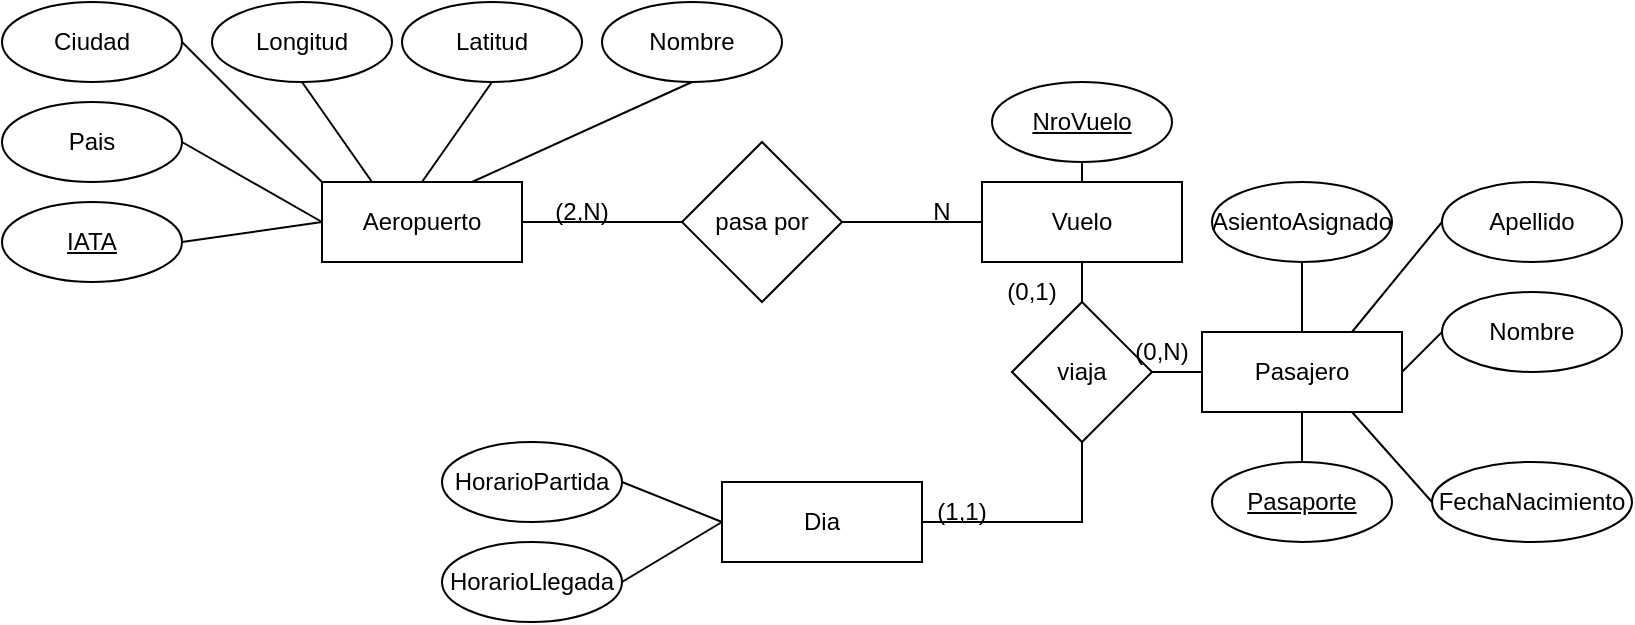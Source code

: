 <mxfile version="21.1.1" type="device">
  <diagram id="2yxtWrKxz-5E4r_zt_FN" name="Página-1">
    <mxGraphModel dx="1120" dy="452" grid="1" gridSize="10" guides="1" tooltips="1" connect="1" arrows="1" fold="1" page="1" pageScale="1" pageWidth="827" pageHeight="1169" math="0" shadow="0">
      <root>
        <mxCell id="0" />
        <mxCell id="1" parent="0" />
        <mxCell id="Pd76ru471Qob_ZB_S4VX-1" value="Aeropuerto" style="rounded=0;whiteSpace=wrap;html=1;" vertex="1" parent="1">
          <mxGeometry x="170" y="100" width="100" height="40" as="geometry" />
        </mxCell>
        <mxCell id="Pd76ru471Qob_ZB_S4VX-2" value="Pasajero" style="rounded=0;whiteSpace=wrap;html=1;" vertex="1" parent="1">
          <mxGeometry x="610" y="175" width="100" height="40" as="geometry" />
        </mxCell>
        <mxCell id="Pd76ru471Qob_ZB_S4VX-3" value="Vuelo" style="rounded=0;whiteSpace=wrap;html=1;" vertex="1" parent="1">
          <mxGeometry x="500" y="100" width="100" height="40" as="geometry" />
        </mxCell>
        <mxCell id="Pd76ru471Qob_ZB_S4VX-4" value="&lt;u&gt;IATA&lt;/u&gt;" style="ellipse;whiteSpace=wrap;html=1;strokeColor=default;fontFamily=Helvetica;fontSize=12;fontColor=default;fillColor=default;" vertex="1" parent="1">
          <mxGeometry x="10" y="110" width="90" height="40" as="geometry" />
        </mxCell>
        <mxCell id="Pd76ru471Qob_ZB_S4VX-6" value="Nombre" style="ellipse;whiteSpace=wrap;html=1;strokeColor=default;fontFamily=Helvetica;fontSize=12;fontColor=default;fillColor=default;" vertex="1" parent="1">
          <mxGeometry x="310" y="10" width="90" height="40" as="geometry" />
        </mxCell>
        <mxCell id="Pd76ru471Qob_ZB_S4VX-7" value="Latitud" style="ellipse;whiteSpace=wrap;html=1;strokeColor=default;fontFamily=Helvetica;fontSize=12;fontColor=default;fillColor=default;" vertex="1" parent="1">
          <mxGeometry x="210" y="10" width="90" height="40" as="geometry" />
        </mxCell>
        <mxCell id="Pd76ru471Qob_ZB_S4VX-8" value="Longitud" style="ellipse;whiteSpace=wrap;html=1;strokeColor=default;fontFamily=Helvetica;fontSize=12;fontColor=default;fillColor=default;" vertex="1" parent="1">
          <mxGeometry x="115" y="10" width="90" height="40" as="geometry" />
        </mxCell>
        <mxCell id="Pd76ru471Qob_ZB_S4VX-9" value="Ciudad" style="ellipse;whiteSpace=wrap;html=1;strokeColor=default;fontFamily=Helvetica;fontSize=12;fontColor=default;fillColor=default;" vertex="1" parent="1">
          <mxGeometry x="10" y="10" width="90" height="40" as="geometry" />
        </mxCell>
        <mxCell id="Pd76ru471Qob_ZB_S4VX-10" value="Pais" style="ellipse;whiteSpace=wrap;html=1;strokeColor=default;fontFamily=Helvetica;fontSize=12;fontColor=default;fillColor=default;" vertex="1" parent="1">
          <mxGeometry x="10" y="60" width="90" height="40" as="geometry" />
        </mxCell>
        <mxCell id="Pd76ru471Qob_ZB_S4VX-11" value="" style="endArrow=none;html=1;rounded=0;fontFamily=Helvetica;fontSize=12;fontColor=default;entryX=0;entryY=0.5;entryDx=0;entryDy=0;exitX=1;exitY=0.5;exitDx=0;exitDy=0;" edge="1" parent="1" source="Pd76ru471Qob_ZB_S4VX-4" target="Pd76ru471Qob_ZB_S4VX-1">
          <mxGeometry width="50" height="50" relative="1" as="geometry">
            <mxPoint x="390" y="240" as="sourcePoint" />
            <mxPoint x="435" y="240" as="targetPoint" />
          </mxGeometry>
        </mxCell>
        <mxCell id="Pd76ru471Qob_ZB_S4VX-12" value="" style="endArrow=none;html=1;rounded=0;fontFamily=Helvetica;fontSize=12;fontColor=default;entryX=0;entryY=0.5;entryDx=0;entryDy=0;exitX=1;exitY=0.5;exitDx=0;exitDy=0;" edge="1" parent="1" source="Pd76ru471Qob_ZB_S4VX-10" target="Pd76ru471Qob_ZB_S4VX-1">
          <mxGeometry width="50" height="50" relative="1" as="geometry">
            <mxPoint x="110" y="140" as="sourcePoint" />
            <mxPoint x="180" y="130" as="targetPoint" />
          </mxGeometry>
        </mxCell>
        <mxCell id="Pd76ru471Qob_ZB_S4VX-13" value="" style="endArrow=none;html=1;rounded=0;fontFamily=Helvetica;fontSize=12;fontColor=default;entryX=1;entryY=0.5;entryDx=0;entryDy=0;exitX=0;exitY=0;exitDx=0;exitDy=0;" edge="1" parent="1" source="Pd76ru471Qob_ZB_S4VX-1" target="Pd76ru471Qob_ZB_S4VX-9">
          <mxGeometry width="50" height="50" relative="1" as="geometry">
            <mxPoint x="120" y="150" as="sourcePoint" />
            <mxPoint x="190" y="140" as="targetPoint" />
          </mxGeometry>
        </mxCell>
        <mxCell id="Pd76ru471Qob_ZB_S4VX-14" value="" style="endArrow=none;html=1;rounded=0;fontFamily=Helvetica;fontSize=12;fontColor=default;entryX=0.25;entryY=0;entryDx=0;entryDy=0;exitX=0.5;exitY=1;exitDx=0;exitDy=0;" edge="1" parent="1" source="Pd76ru471Qob_ZB_S4VX-8" target="Pd76ru471Qob_ZB_S4VX-1">
          <mxGeometry width="50" height="50" relative="1" as="geometry">
            <mxPoint x="390" y="240" as="sourcePoint" />
            <mxPoint x="435" y="240" as="targetPoint" />
          </mxGeometry>
        </mxCell>
        <mxCell id="Pd76ru471Qob_ZB_S4VX-15" value="" style="endArrow=none;html=1;rounded=0;fontFamily=Helvetica;fontSize=12;fontColor=default;entryX=0.5;entryY=0;entryDx=0;entryDy=0;exitX=0.5;exitY=1;exitDx=0;exitDy=0;" edge="1" parent="1" source="Pd76ru471Qob_ZB_S4VX-7" target="Pd76ru471Qob_ZB_S4VX-1">
          <mxGeometry width="50" height="50" relative="1" as="geometry">
            <mxPoint x="390" y="240" as="sourcePoint" />
            <mxPoint x="435" y="240" as="targetPoint" />
          </mxGeometry>
        </mxCell>
        <mxCell id="Pd76ru471Qob_ZB_S4VX-17" value="" style="endArrow=none;html=1;rounded=0;fontFamily=Helvetica;fontSize=12;fontColor=default;entryX=0.75;entryY=0;entryDx=0;entryDy=0;exitX=0.5;exitY=1;exitDx=0;exitDy=0;" edge="1" parent="1" source="Pd76ru471Qob_ZB_S4VX-6" target="Pd76ru471Qob_ZB_S4VX-1">
          <mxGeometry width="50" height="50" relative="1" as="geometry">
            <mxPoint x="390" y="240" as="sourcePoint" />
            <mxPoint x="435" y="240" as="targetPoint" />
          </mxGeometry>
        </mxCell>
        <mxCell id="Pd76ru471Qob_ZB_S4VX-19" value="&lt;u&gt;NroVuelo&lt;/u&gt;" style="ellipse;whiteSpace=wrap;html=1;strokeColor=default;fontFamily=Helvetica;fontSize=12;fontColor=default;fillColor=default;" vertex="1" parent="1">
          <mxGeometry x="505" y="50" width="90" height="40" as="geometry" />
        </mxCell>
        <mxCell id="Pd76ru471Qob_ZB_S4VX-23" value="HorarioPartida" style="ellipse;whiteSpace=wrap;html=1;strokeColor=default;fontFamily=Helvetica;fontSize=12;fontColor=default;fillColor=default;" vertex="1" parent="1">
          <mxGeometry x="230" y="230" width="90" height="40" as="geometry" />
        </mxCell>
        <mxCell id="Pd76ru471Qob_ZB_S4VX-25" value="HorarioLlegada" style="ellipse;whiteSpace=wrap;html=1;strokeColor=default;fontFamily=Helvetica;fontSize=12;fontColor=default;fillColor=default;" vertex="1" parent="1">
          <mxGeometry x="230" y="280" width="90" height="40" as="geometry" />
        </mxCell>
        <mxCell id="Pd76ru471Qob_ZB_S4VX-26" value="&lt;u&gt;Pasaporte&lt;/u&gt;" style="ellipse;whiteSpace=wrap;html=1;strokeColor=default;fontFamily=Helvetica;fontSize=12;fontColor=default;fillColor=default;" vertex="1" parent="1">
          <mxGeometry x="615" y="240" width="90" height="40" as="geometry" />
        </mxCell>
        <mxCell id="Pd76ru471Qob_ZB_S4VX-27" value="Apellido" style="ellipse;whiteSpace=wrap;html=1;strokeColor=default;fontFamily=Helvetica;fontSize=12;fontColor=default;fillColor=default;" vertex="1" parent="1">
          <mxGeometry x="730" y="100" width="90" height="40" as="geometry" />
        </mxCell>
        <mxCell id="Pd76ru471Qob_ZB_S4VX-28" value="Nombre" style="ellipse;whiteSpace=wrap;html=1;strokeColor=default;fontFamily=Helvetica;fontSize=12;fontColor=default;fillColor=default;" vertex="1" parent="1">
          <mxGeometry x="730" y="155" width="90" height="40" as="geometry" />
        </mxCell>
        <mxCell id="Pd76ru471Qob_ZB_S4VX-29" value="FechaNacimiento" style="ellipse;whiteSpace=wrap;html=1;strokeColor=default;fontFamily=Helvetica;fontSize=12;fontColor=default;fillColor=default;" vertex="1" parent="1">
          <mxGeometry x="725" y="240" width="100" height="40" as="geometry" />
        </mxCell>
        <mxCell id="Pd76ru471Qob_ZB_S4VX-30" value="AsientoAsignado" style="ellipse;whiteSpace=wrap;html=1;strokeColor=default;fontFamily=Helvetica;fontSize=12;fontColor=default;fillColor=default;" vertex="1" parent="1">
          <mxGeometry x="615" y="100" width="90" height="40" as="geometry" />
        </mxCell>
        <mxCell id="Pd76ru471Qob_ZB_S4VX-32" value="" style="endArrow=none;html=1;rounded=0;fontFamily=Helvetica;fontSize=12;fontColor=default;entryX=1;entryY=0.5;entryDx=0;entryDy=0;exitX=0;exitY=0.5;exitDx=0;exitDy=0;" edge="1" parent="1" source="Pd76ru471Qob_ZB_S4VX-3" target="Pd76ru471Qob_ZB_S4VX-58">
          <mxGeometry width="50" height="50" relative="1" as="geometry">
            <mxPoint x="430" y="240" as="sourcePoint" />
            <mxPoint x="420" y="120" as="targetPoint" />
          </mxGeometry>
        </mxCell>
        <mxCell id="Pd76ru471Qob_ZB_S4VX-34" value="" style="endArrow=none;html=1;rounded=0;fontFamily=Helvetica;fontSize=12;fontColor=default;exitX=1;exitY=0.5;exitDx=0;exitDy=0;" edge="1" parent="1" source="Pd76ru471Qob_ZB_S4VX-1">
          <mxGeometry width="50" height="50" relative="1" as="geometry">
            <mxPoint x="430" y="240" as="sourcePoint" />
            <mxPoint x="350" y="120" as="targetPoint" />
          </mxGeometry>
        </mxCell>
        <mxCell id="Pd76ru471Qob_ZB_S4VX-35" value="(2,N)" style="text;html=1;strokeColor=none;fillColor=none;align=center;verticalAlign=middle;whiteSpace=wrap;rounded=0;" vertex="1" parent="1">
          <mxGeometry x="270" y="100" width="60" height="30" as="geometry" />
        </mxCell>
        <mxCell id="Pd76ru471Qob_ZB_S4VX-38" value="N" style="text;html=1;strokeColor=none;fillColor=none;align=center;verticalAlign=middle;whiteSpace=wrap;rounded=0;" vertex="1" parent="1">
          <mxGeometry x="450" y="100" width="60" height="30" as="geometry" />
        </mxCell>
        <mxCell id="Pd76ru471Qob_ZB_S4VX-39" value="Dia" style="rounded=0;whiteSpace=wrap;html=1;" vertex="1" parent="1">
          <mxGeometry x="370" y="250" width="100" height="40" as="geometry" />
        </mxCell>
        <mxCell id="Pd76ru471Qob_ZB_S4VX-42" value="" style="endArrow=none;html=1;rounded=0;fontFamily=Helvetica;fontSize=12;fontColor=default;exitX=0.5;exitY=1;exitDx=0;exitDy=0;" edge="1" parent="1" source="Pd76ru471Qob_ZB_S4VX-3" target="Pd76ru471Qob_ZB_S4VX-43">
          <mxGeometry width="50" height="50" relative="1" as="geometry">
            <mxPoint x="430" y="240" as="sourcePoint" />
            <mxPoint x="475" y="240" as="targetPoint" />
          </mxGeometry>
        </mxCell>
        <mxCell id="Pd76ru471Qob_ZB_S4VX-43" value="viaja" style="rhombus;whiteSpace=wrap;html=1;" vertex="1" parent="1">
          <mxGeometry x="515" y="160" width="70" height="70" as="geometry" />
        </mxCell>
        <mxCell id="Pd76ru471Qob_ZB_S4VX-44" value="" style="endArrow=none;html=1;rounded=0;fontFamily=Helvetica;fontSize=12;fontColor=default;entryX=0.5;entryY=1;entryDx=0;entryDy=0;exitX=1;exitY=0.5;exitDx=0;exitDy=0;" edge="1" parent="1" source="Pd76ru471Qob_ZB_S4VX-39" target="Pd76ru471Qob_ZB_S4VX-43">
          <mxGeometry width="50" height="50" relative="1" as="geometry">
            <mxPoint x="430" y="240" as="sourcePoint" />
            <mxPoint x="475" y="240" as="targetPoint" />
            <Array as="points">
              <mxPoint x="550" y="270" />
            </Array>
          </mxGeometry>
        </mxCell>
        <mxCell id="Pd76ru471Qob_ZB_S4VX-45" value="(0,1)" style="text;html=1;strokeColor=none;fillColor=none;align=center;verticalAlign=middle;whiteSpace=wrap;rounded=0;" vertex="1" parent="1">
          <mxGeometry x="495" y="140" width="60" height="30" as="geometry" />
        </mxCell>
        <mxCell id="Pd76ru471Qob_ZB_S4VX-46" value="(1,1)" style="text;html=1;strokeColor=none;fillColor=none;align=center;verticalAlign=middle;whiteSpace=wrap;rounded=0;" vertex="1" parent="1">
          <mxGeometry x="460" y="250" width="60" height="30" as="geometry" />
        </mxCell>
        <mxCell id="Pd76ru471Qob_ZB_S4VX-48" value="" style="endArrow=none;html=1;rounded=0;fontFamily=Helvetica;fontSize=12;fontColor=default;entryX=0.5;entryY=1;entryDx=0;entryDy=0;exitX=0.5;exitY=0;exitDx=0;exitDy=0;" edge="1" parent="1" source="Pd76ru471Qob_ZB_S4VX-2" target="Pd76ru471Qob_ZB_S4VX-30">
          <mxGeometry width="50" height="50" relative="1" as="geometry">
            <mxPoint x="430" y="240" as="sourcePoint" />
            <mxPoint x="475" y="240" as="targetPoint" />
          </mxGeometry>
        </mxCell>
        <mxCell id="Pd76ru471Qob_ZB_S4VX-49" value="" style="endArrow=none;html=1;rounded=0;fontFamily=Helvetica;fontSize=12;fontColor=default;entryX=0;entryY=0.5;entryDx=0;entryDy=0;exitX=1;exitY=0.5;exitDx=0;exitDy=0;" edge="1" parent="1" source="Pd76ru471Qob_ZB_S4VX-2" target="Pd76ru471Qob_ZB_S4VX-28">
          <mxGeometry width="50" height="50" relative="1" as="geometry">
            <mxPoint x="430" y="240" as="sourcePoint" />
            <mxPoint x="475" y="240" as="targetPoint" />
          </mxGeometry>
        </mxCell>
        <mxCell id="Pd76ru471Qob_ZB_S4VX-50" value="" style="endArrow=none;html=1;rounded=0;fontFamily=Helvetica;fontSize=12;fontColor=default;entryX=0;entryY=0.5;entryDx=0;entryDy=0;exitX=0.75;exitY=0;exitDx=0;exitDy=0;" edge="1" parent="1" source="Pd76ru471Qob_ZB_S4VX-2" target="Pd76ru471Qob_ZB_S4VX-27">
          <mxGeometry width="50" height="50" relative="1" as="geometry">
            <mxPoint x="440" y="250" as="sourcePoint" />
            <mxPoint x="485" y="250" as="targetPoint" />
          </mxGeometry>
        </mxCell>
        <mxCell id="Pd76ru471Qob_ZB_S4VX-51" value="" style="endArrow=none;html=1;rounded=0;fontFamily=Helvetica;fontSize=12;fontColor=default;entryX=0;entryY=0.5;entryDx=0;entryDy=0;exitX=0.75;exitY=1;exitDx=0;exitDy=0;" edge="1" parent="1" source="Pd76ru471Qob_ZB_S4VX-2" target="Pd76ru471Qob_ZB_S4VX-29">
          <mxGeometry width="50" height="50" relative="1" as="geometry">
            <mxPoint x="450" y="260" as="sourcePoint" />
            <mxPoint x="495" y="260" as="targetPoint" />
          </mxGeometry>
        </mxCell>
        <mxCell id="Pd76ru471Qob_ZB_S4VX-52" value="" style="endArrow=none;html=1;rounded=0;fontFamily=Helvetica;fontSize=12;fontColor=default;entryX=0.5;entryY=1;entryDx=0;entryDy=0;exitX=0.5;exitY=0;exitDx=0;exitDy=0;" edge="1" parent="1" source="Pd76ru471Qob_ZB_S4VX-26" target="Pd76ru471Qob_ZB_S4VX-2">
          <mxGeometry width="50" height="50" relative="1" as="geometry">
            <mxPoint x="460" y="270" as="sourcePoint" />
            <mxPoint x="505" y="270" as="targetPoint" />
          </mxGeometry>
        </mxCell>
        <mxCell id="Pd76ru471Qob_ZB_S4VX-53" value="" style="endArrow=none;html=1;rounded=0;fontFamily=Helvetica;fontSize=12;fontColor=default;exitX=1;exitY=0.5;exitDx=0;exitDy=0;entryX=0;entryY=0.5;entryDx=0;entryDy=0;" edge="1" parent="1" source="Pd76ru471Qob_ZB_S4VX-23" target="Pd76ru471Qob_ZB_S4VX-39">
          <mxGeometry width="50" height="50" relative="1" as="geometry">
            <mxPoint x="430" y="240" as="sourcePoint" />
            <mxPoint x="380" y="280" as="targetPoint" />
          </mxGeometry>
        </mxCell>
        <mxCell id="Pd76ru471Qob_ZB_S4VX-54" value="" style="endArrow=none;html=1;rounded=0;fontFamily=Helvetica;fontSize=12;fontColor=default;exitX=0;exitY=0.5;exitDx=0;exitDy=0;entryX=1;entryY=0.5;entryDx=0;entryDy=0;" edge="1" parent="1" source="Pd76ru471Qob_ZB_S4VX-39" target="Pd76ru471Qob_ZB_S4VX-25">
          <mxGeometry width="50" height="50" relative="1" as="geometry">
            <mxPoint x="330" y="270" as="sourcePoint" />
            <mxPoint x="380" y="280" as="targetPoint" />
          </mxGeometry>
        </mxCell>
        <mxCell id="Pd76ru471Qob_ZB_S4VX-56" value="" style="endArrow=none;html=1;rounded=0;fontFamily=Helvetica;fontSize=12;fontColor=default;exitX=1;exitY=0.5;exitDx=0;exitDy=0;entryX=0;entryY=0.5;entryDx=0;entryDy=0;" edge="1" parent="1" source="Pd76ru471Qob_ZB_S4VX-43" target="Pd76ru471Qob_ZB_S4VX-2">
          <mxGeometry width="50" height="50" relative="1" as="geometry">
            <mxPoint x="340" y="280" as="sourcePoint" />
            <mxPoint x="390" y="290" as="targetPoint" />
          </mxGeometry>
        </mxCell>
        <mxCell id="Pd76ru471Qob_ZB_S4VX-57" value="(0,N)" style="text;html=1;strokeColor=none;fillColor=none;align=center;verticalAlign=middle;whiteSpace=wrap;rounded=0;" vertex="1" parent="1">
          <mxGeometry x="560" y="170" width="60" height="30" as="geometry" />
        </mxCell>
        <mxCell id="Pd76ru471Qob_ZB_S4VX-58" value="pasa por" style="rhombus;whiteSpace=wrap;html=1;" vertex="1" parent="1">
          <mxGeometry x="350" y="80" width="80" height="80" as="geometry" />
        </mxCell>
        <mxCell id="Pd76ru471Qob_ZB_S4VX-59" value="" style="endArrow=none;html=1;rounded=0;fontFamily=Helvetica;fontSize=12;fontColor=default;entryX=0.5;entryY=1;entryDx=0;entryDy=0;exitX=0.5;exitY=0;exitDx=0;exitDy=0;" edge="1" parent="1" source="Pd76ru471Qob_ZB_S4VX-3" target="Pd76ru471Qob_ZB_S4VX-19">
          <mxGeometry width="50" height="50" relative="1" as="geometry">
            <mxPoint x="430" y="240" as="sourcePoint" />
            <mxPoint x="475" y="240" as="targetPoint" />
          </mxGeometry>
        </mxCell>
      </root>
    </mxGraphModel>
  </diagram>
</mxfile>
